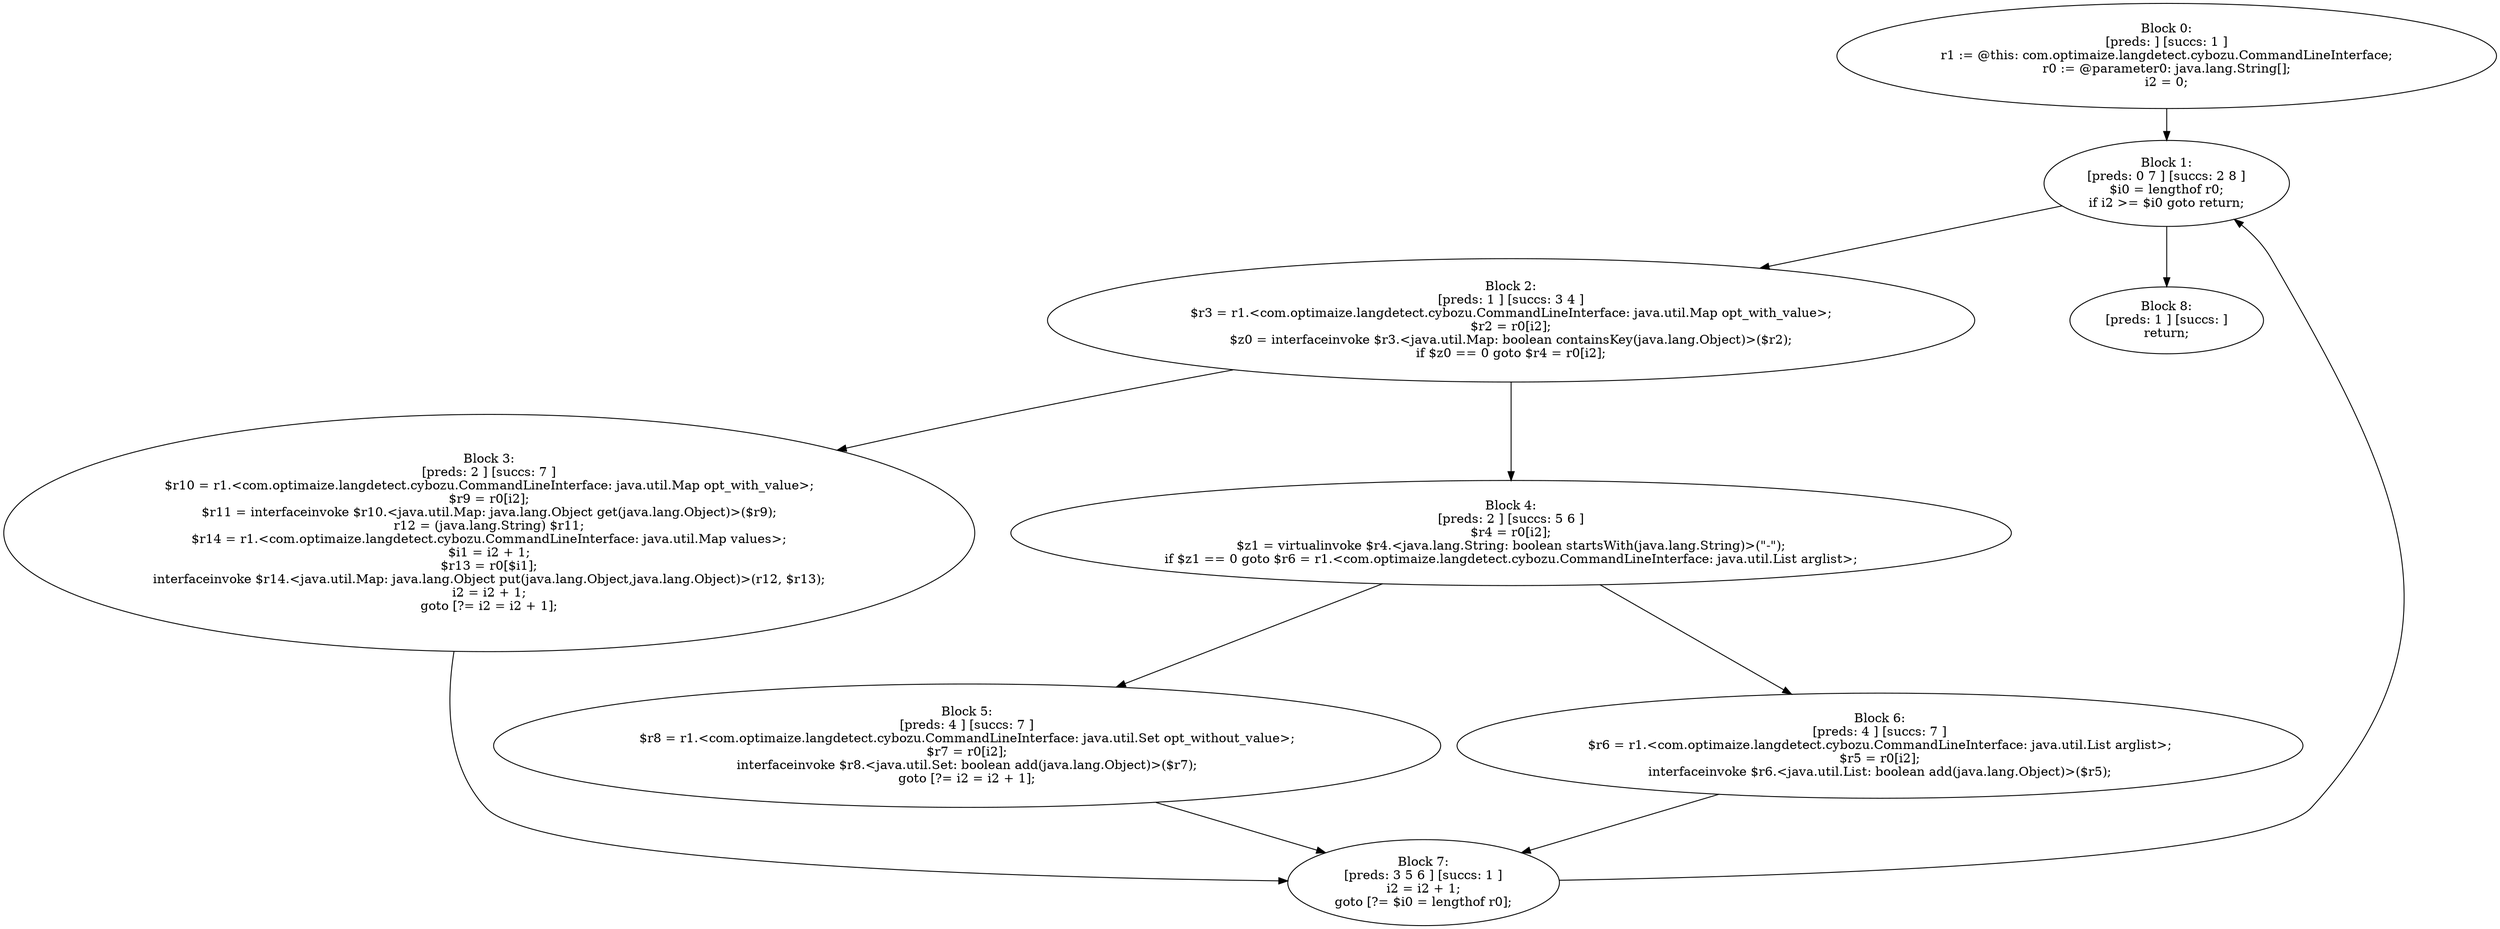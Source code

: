 digraph "unitGraph" {
    "Block 0:
[preds: ] [succs: 1 ]
r1 := @this: com.optimaize.langdetect.cybozu.CommandLineInterface;
r0 := @parameter0: java.lang.String[];
i2 = 0;
"
    "Block 1:
[preds: 0 7 ] [succs: 2 8 ]
$i0 = lengthof r0;
if i2 >= $i0 goto return;
"
    "Block 2:
[preds: 1 ] [succs: 3 4 ]
$r3 = r1.<com.optimaize.langdetect.cybozu.CommandLineInterface: java.util.Map opt_with_value>;
$r2 = r0[i2];
$z0 = interfaceinvoke $r3.<java.util.Map: boolean containsKey(java.lang.Object)>($r2);
if $z0 == 0 goto $r4 = r0[i2];
"
    "Block 3:
[preds: 2 ] [succs: 7 ]
$r10 = r1.<com.optimaize.langdetect.cybozu.CommandLineInterface: java.util.Map opt_with_value>;
$r9 = r0[i2];
$r11 = interfaceinvoke $r10.<java.util.Map: java.lang.Object get(java.lang.Object)>($r9);
r12 = (java.lang.String) $r11;
$r14 = r1.<com.optimaize.langdetect.cybozu.CommandLineInterface: java.util.Map values>;
$i1 = i2 + 1;
$r13 = r0[$i1];
interfaceinvoke $r14.<java.util.Map: java.lang.Object put(java.lang.Object,java.lang.Object)>(r12, $r13);
i2 = i2 + 1;
goto [?= i2 = i2 + 1];
"
    "Block 4:
[preds: 2 ] [succs: 5 6 ]
$r4 = r0[i2];
$z1 = virtualinvoke $r4.<java.lang.String: boolean startsWith(java.lang.String)>(\"-\");
if $z1 == 0 goto $r6 = r1.<com.optimaize.langdetect.cybozu.CommandLineInterface: java.util.List arglist>;
"
    "Block 5:
[preds: 4 ] [succs: 7 ]
$r8 = r1.<com.optimaize.langdetect.cybozu.CommandLineInterface: java.util.Set opt_without_value>;
$r7 = r0[i2];
interfaceinvoke $r8.<java.util.Set: boolean add(java.lang.Object)>($r7);
goto [?= i2 = i2 + 1];
"
    "Block 6:
[preds: 4 ] [succs: 7 ]
$r6 = r1.<com.optimaize.langdetect.cybozu.CommandLineInterface: java.util.List arglist>;
$r5 = r0[i2];
interfaceinvoke $r6.<java.util.List: boolean add(java.lang.Object)>($r5);
"
    "Block 7:
[preds: 3 5 6 ] [succs: 1 ]
i2 = i2 + 1;
goto [?= $i0 = lengthof r0];
"
    "Block 8:
[preds: 1 ] [succs: ]
return;
"
    "Block 0:
[preds: ] [succs: 1 ]
r1 := @this: com.optimaize.langdetect.cybozu.CommandLineInterface;
r0 := @parameter0: java.lang.String[];
i2 = 0;
"->"Block 1:
[preds: 0 7 ] [succs: 2 8 ]
$i0 = lengthof r0;
if i2 >= $i0 goto return;
";
    "Block 1:
[preds: 0 7 ] [succs: 2 8 ]
$i0 = lengthof r0;
if i2 >= $i0 goto return;
"->"Block 2:
[preds: 1 ] [succs: 3 4 ]
$r3 = r1.<com.optimaize.langdetect.cybozu.CommandLineInterface: java.util.Map opt_with_value>;
$r2 = r0[i2];
$z0 = interfaceinvoke $r3.<java.util.Map: boolean containsKey(java.lang.Object)>($r2);
if $z0 == 0 goto $r4 = r0[i2];
";
    "Block 1:
[preds: 0 7 ] [succs: 2 8 ]
$i0 = lengthof r0;
if i2 >= $i0 goto return;
"->"Block 8:
[preds: 1 ] [succs: ]
return;
";
    "Block 2:
[preds: 1 ] [succs: 3 4 ]
$r3 = r1.<com.optimaize.langdetect.cybozu.CommandLineInterface: java.util.Map opt_with_value>;
$r2 = r0[i2];
$z0 = interfaceinvoke $r3.<java.util.Map: boolean containsKey(java.lang.Object)>($r2);
if $z0 == 0 goto $r4 = r0[i2];
"->"Block 3:
[preds: 2 ] [succs: 7 ]
$r10 = r1.<com.optimaize.langdetect.cybozu.CommandLineInterface: java.util.Map opt_with_value>;
$r9 = r0[i2];
$r11 = interfaceinvoke $r10.<java.util.Map: java.lang.Object get(java.lang.Object)>($r9);
r12 = (java.lang.String) $r11;
$r14 = r1.<com.optimaize.langdetect.cybozu.CommandLineInterface: java.util.Map values>;
$i1 = i2 + 1;
$r13 = r0[$i1];
interfaceinvoke $r14.<java.util.Map: java.lang.Object put(java.lang.Object,java.lang.Object)>(r12, $r13);
i2 = i2 + 1;
goto [?= i2 = i2 + 1];
";
    "Block 2:
[preds: 1 ] [succs: 3 4 ]
$r3 = r1.<com.optimaize.langdetect.cybozu.CommandLineInterface: java.util.Map opt_with_value>;
$r2 = r0[i2];
$z0 = interfaceinvoke $r3.<java.util.Map: boolean containsKey(java.lang.Object)>($r2);
if $z0 == 0 goto $r4 = r0[i2];
"->"Block 4:
[preds: 2 ] [succs: 5 6 ]
$r4 = r0[i2];
$z1 = virtualinvoke $r4.<java.lang.String: boolean startsWith(java.lang.String)>(\"-\");
if $z1 == 0 goto $r6 = r1.<com.optimaize.langdetect.cybozu.CommandLineInterface: java.util.List arglist>;
";
    "Block 3:
[preds: 2 ] [succs: 7 ]
$r10 = r1.<com.optimaize.langdetect.cybozu.CommandLineInterface: java.util.Map opt_with_value>;
$r9 = r0[i2];
$r11 = interfaceinvoke $r10.<java.util.Map: java.lang.Object get(java.lang.Object)>($r9);
r12 = (java.lang.String) $r11;
$r14 = r1.<com.optimaize.langdetect.cybozu.CommandLineInterface: java.util.Map values>;
$i1 = i2 + 1;
$r13 = r0[$i1];
interfaceinvoke $r14.<java.util.Map: java.lang.Object put(java.lang.Object,java.lang.Object)>(r12, $r13);
i2 = i2 + 1;
goto [?= i2 = i2 + 1];
"->"Block 7:
[preds: 3 5 6 ] [succs: 1 ]
i2 = i2 + 1;
goto [?= $i0 = lengthof r0];
";
    "Block 4:
[preds: 2 ] [succs: 5 6 ]
$r4 = r0[i2];
$z1 = virtualinvoke $r4.<java.lang.String: boolean startsWith(java.lang.String)>(\"-\");
if $z1 == 0 goto $r6 = r1.<com.optimaize.langdetect.cybozu.CommandLineInterface: java.util.List arglist>;
"->"Block 5:
[preds: 4 ] [succs: 7 ]
$r8 = r1.<com.optimaize.langdetect.cybozu.CommandLineInterface: java.util.Set opt_without_value>;
$r7 = r0[i2];
interfaceinvoke $r8.<java.util.Set: boolean add(java.lang.Object)>($r7);
goto [?= i2 = i2 + 1];
";
    "Block 4:
[preds: 2 ] [succs: 5 6 ]
$r4 = r0[i2];
$z1 = virtualinvoke $r4.<java.lang.String: boolean startsWith(java.lang.String)>(\"-\");
if $z1 == 0 goto $r6 = r1.<com.optimaize.langdetect.cybozu.CommandLineInterface: java.util.List arglist>;
"->"Block 6:
[preds: 4 ] [succs: 7 ]
$r6 = r1.<com.optimaize.langdetect.cybozu.CommandLineInterface: java.util.List arglist>;
$r5 = r0[i2];
interfaceinvoke $r6.<java.util.List: boolean add(java.lang.Object)>($r5);
";
    "Block 5:
[preds: 4 ] [succs: 7 ]
$r8 = r1.<com.optimaize.langdetect.cybozu.CommandLineInterface: java.util.Set opt_without_value>;
$r7 = r0[i2];
interfaceinvoke $r8.<java.util.Set: boolean add(java.lang.Object)>($r7);
goto [?= i2 = i2 + 1];
"->"Block 7:
[preds: 3 5 6 ] [succs: 1 ]
i2 = i2 + 1;
goto [?= $i0 = lengthof r0];
";
    "Block 6:
[preds: 4 ] [succs: 7 ]
$r6 = r1.<com.optimaize.langdetect.cybozu.CommandLineInterface: java.util.List arglist>;
$r5 = r0[i2];
interfaceinvoke $r6.<java.util.List: boolean add(java.lang.Object)>($r5);
"->"Block 7:
[preds: 3 5 6 ] [succs: 1 ]
i2 = i2 + 1;
goto [?= $i0 = lengthof r0];
";
    "Block 7:
[preds: 3 5 6 ] [succs: 1 ]
i2 = i2 + 1;
goto [?= $i0 = lengthof r0];
"->"Block 1:
[preds: 0 7 ] [succs: 2 8 ]
$i0 = lengthof r0;
if i2 >= $i0 goto return;
";
}
